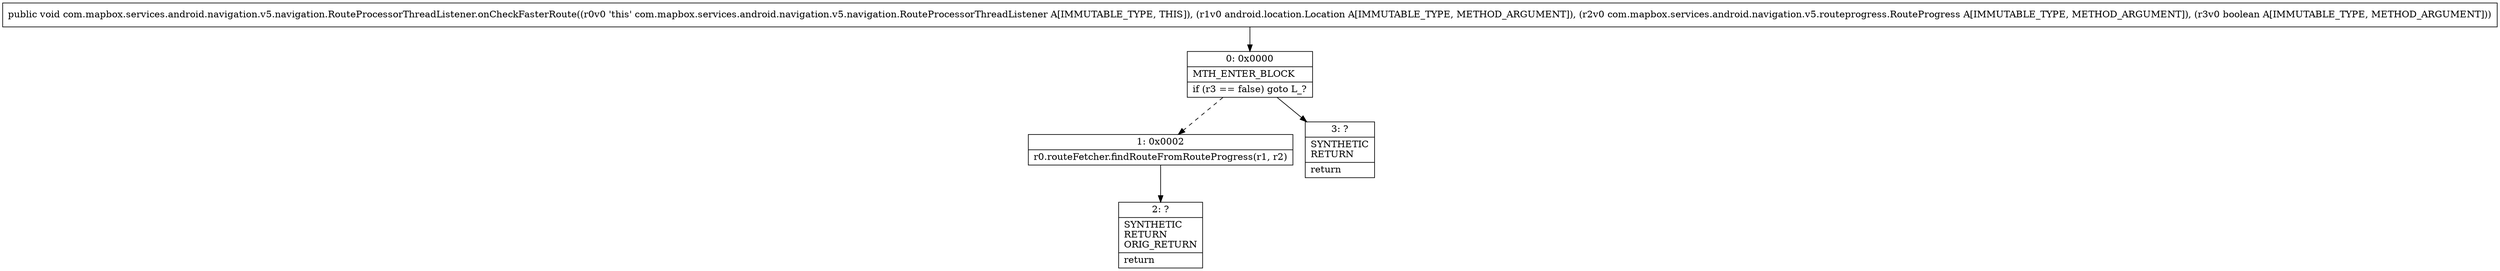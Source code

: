 digraph "CFG forcom.mapbox.services.android.navigation.v5.navigation.RouteProcessorThreadListener.onCheckFasterRoute(Landroid\/location\/Location;Lcom\/mapbox\/services\/android\/navigation\/v5\/routeprogress\/RouteProgress;Z)V" {
Node_0 [shape=record,label="{0\:\ 0x0000|MTH_ENTER_BLOCK\l|if (r3 == false) goto L_?\l}"];
Node_1 [shape=record,label="{1\:\ 0x0002|r0.routeFetcher.findRouteFromRouteProgress(r1, r2)\l}"];
Node_2 [shape=record,label="{2\:\ ?|SYNTHETIC\lRETURN\lORIG_RETURN\l|return\l}"];
Node_3 [shape=record,label="{3\:\ ?|SYNTHETIC\lRETURN\l|return\l}"];
MethodNode[shape=record,label="{public void com.mapbox.services.android.navigation.v5.navigation.RouteProcessorThreadListener.onCheckFasterRoute((r0v0 'this' com.mapbox.services.android.navigation.v5.navigation.RouteProcessorThreadListener A[IMMUTABLE_TYPE, THIS]), (r1v0 android.location.Location A[IMMUTABLE_TYPE, METHOD_ARGUMENT]), (r2v0 com.mapbox.services.android.navigation.v5.routeprogress.RouteProgress A[IMMUTABLE_TYPE, METHOD_ARGUMENT]), (r3v0 boolean A[IMMUTABLE_TYPE, METHOD_ARGUMENT])) }"];
MethodNode -> Node_0;
Node_0 -> Node_1[style=dashed];
Node_0 -> Node_3;
Node_1 -> Node_2;
}


